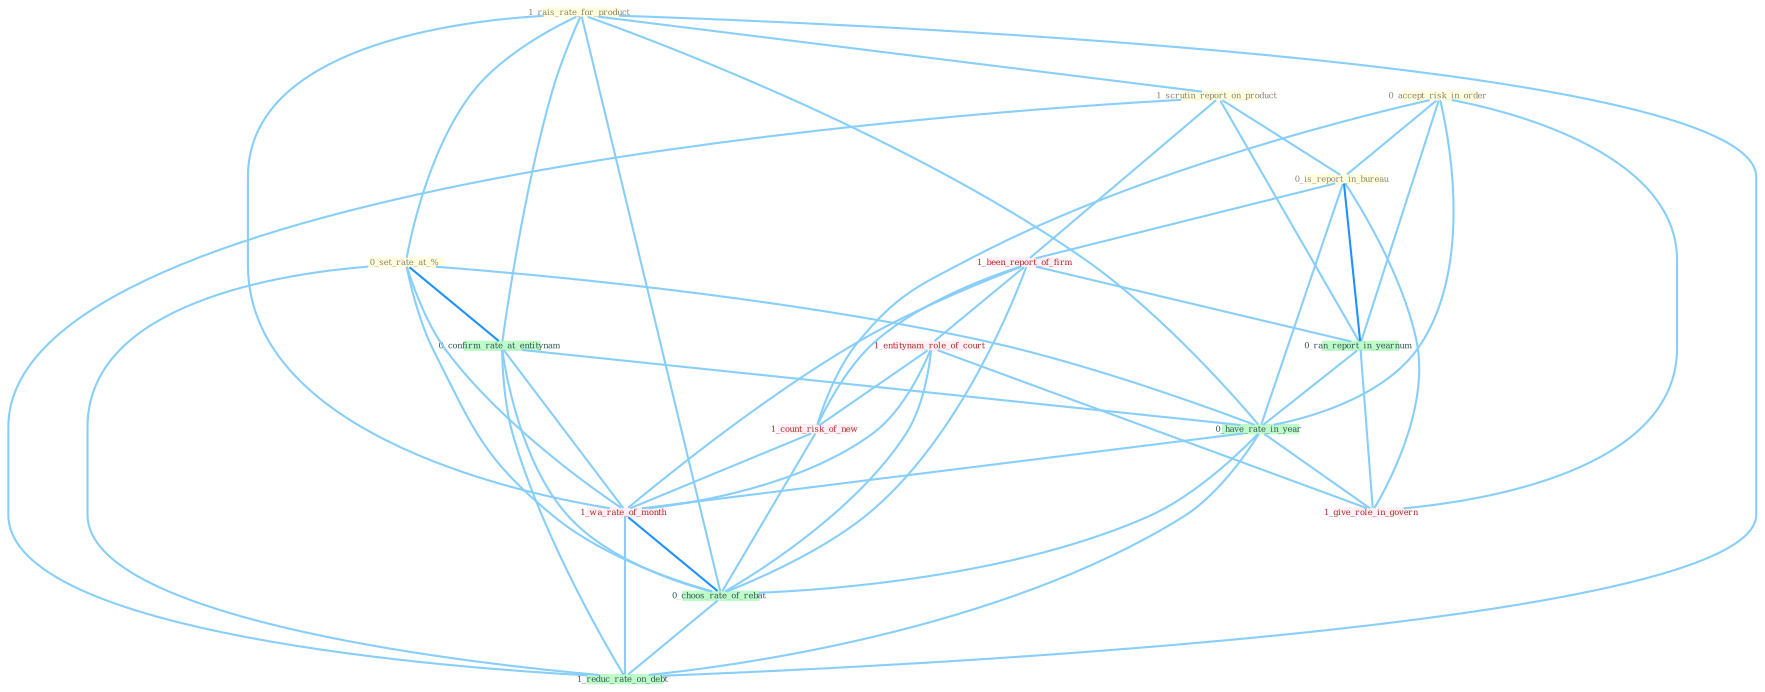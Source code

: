 Graph G{ 
    node
    [shape=polygon,style=filled,width=.5,height=.06,color="#BDFCC9",fixedsize=true,fontsize=4,
    fontcolor="#2f4f4f"];
    {node
    [color="#ffffe0", fontcolor="#8b7d6b"] "1_rais_rate_for_product " "1_scrutin_report_on_product " "0_accept_risk_in_order " "0_is_report_in_bureau " "0_set_rate_at_% "}
{node [color="#fff0f5", fontcolor="#b22222"] "1_been_report_of_firm " "1_entitynam_role_of_court " "1_count_risk_of_new " "1_wa_rate_of_month " "1_give_role_in_govern "}
edge [color="#B0E2FF"];

	"1_rais_rate_for_product " -- "1_scrutin_report_on_product " [w="1", color="#87cefa" ];
	"1_rais_rate_for_product " -- "0_set_rate_at_% " [w="1", color="#87cefa" ];
	"1_rais_rate_for_product " -- "0_confirm_rate_at_entitynam " [w="1", color="#87cefa" ];
	"1_rais_rate_for_product " -- "0_have_rate_in_year " [w="1", color="#87cefa" ];
	"1_rais_rate_for_product " -- "1_wa_rate_of_month " [w="1", color="#87cefa" ];
	"1_rais_rate_for_product " -- "0_choos_rate_of_rebat " [w="1", color="#87cefa" ];
	"1_rais_rate_for_product " -- "1_reduc_rate_on_debt " [w="1", color="#87cefa" ];
	"1_scrutin_report_on_product " -- "0_is_report_in_bureau " [w="1", color="#87cefa" ];
	"1_scrutin_report_on_product " -- "1_been_report_of_firm " [w="1", color="#87cefa" ];
	"1_scrutin_report_on_product " -- "0_ran_report_in_yearnum " [w="1", color="#87cefa" ];
	"1_scrutin_report_on_product " -- "1_reduc_rate_on_debt " [w="1", color="#87cefa" ];
	"0_accept_risk_in_order " -- "0_is_report_in_bureau " [w="1", color="#87cefa" ];
	"0_accept_risk_in_order " -- "0_ran_report_in_yearnum " [w="1", color="#87cefa" ];
	"0_accept_risk_in_order " -- "1_count_risk_of_new " [w="1", color="#87cefa" ];
	"0_accept_risk_in_order " -- "0_have_rate_in_year " [w="1", color="#87cefa" ];
	"0_accept_risk_in_order " -- "1_give_role_in_govern " [w="1", color="#87cefa" ];
	"0_is_report_in_bureau " -- "1_been_report_of_firm " [w="1", color="#87cefa" ];
	"0_is_report_in_bureau " -- "0_ran_report_in_yearnum " [w="2", color="#1e90ff" , len=0.8];
	"0_is_report_in_bureau " -- "0_have_rate_in_year " [w="1", color="#87cefa" ];
	"0_is_report_in_bureau " -- "1_give_role_in_govern " [w="1", color="#87cefa" ];
	"0_set_rate_at_% " -- "0_confirm_rate_at_entitynam " [w="2", color="#1e90ff" , len=0.8];
	"0_set_rate_at_% " -- "0_have_rate_in_year " [w="1", color="#87cefa" ];
	"0_set_rate_at_% " -- "1_wa_rate_of_month " [w="1", color="#87cefa" ];
	"0_set_rate_at_% " -- "0_choos_rate_of_rebat " [w="1", color="#87cefa" ];
	"0_set_rate_at_% " -- "1_reduc_rate_on_debt " [w="1", color="#87cefa" ];
	"1_been_report_of_firm " -- "1_entitynam_role_of_court " [w="1", color="#87cefa" ];
	"1_been_report_of_firm " -- "0_ran_report_in_yearnum " [w="1", color="#87cefa" ];
	"1_been_report_of_firm " -- "1_count_risk_of_new " [w="1", color="#87cefa" ];
	"1_been_report_of_firm " -- "1_wa_rate_of_month " [w="1", color="#87cefa" ];
	"1_been_report_of_firm " -- "0_choos_rate_of_rebat " [w="1", color="#87cefa" ];
	"1_entitynam_role_of_court " -- "1_count_risk_of_new " [w="1", color="#87cefa" ];
	"1_entitynam_role_of_court " -- "1_wa_rate_of_month " [w="1", color="#87cefa" ];
	"1_entitynam_role_of_court " -- "0_choos_rate_of_rebat " [w="1", color="#87cefa" ];
	"1_entitynam_role_of_court " -- "1_give_role_in_govern " [w="1", color="#87cefa" ];
	"0_ran_report_in_yearnum " -- "0_have_rate_in_year " [w="1", color="#87cefa" ];
	"0_ran_report_in_yearnum " -- "1_give_role_in_govern " [w="1", color="#87cefa" ];
	"1_count_risk_of_new " -- "1_wa_rate_of_month " [w="1", color="#87cefa" ];
	"1_count_risk_of_new " -- "0_choos_rate_of_rebat " [w="1", color="#87cefa" ];
	"0_confirm_rate_at_entitynam " -- "0_have_rate_in_year " [w="1", color="#87cefa" ];
	"0_confirm_rate_at_entitynam " -- "1_wa_rate_of_month " [w="1", color="#87cefa" ];
	"0_confirm_rate_at_entitynam " -- "0_choos_rate_of_rebat " [w="1", color="#87cefa" ];
	"0_confirm_rate_at_entitynam " -- "1_reduc_rate_on_debt " [w="1", color="#87cefa" ];
	"0_have_rate_in_year " -- "1_wa_rate_of_month " [w="1", color="#87cefa" ];
	"0_have_rate_in_year " -- "0_choos_rate_of_rebat " [w="1", color="#87cefa" ];
	"0_have_rate_in_year " -- "1_reduc_rate_on_debt " [w="1", color="#87cefa" ];
	"0_have_rate_in_year " -- "1_give_role_in_govern " [w="1", color="#87cefa" ];
	"1_wa_rate_of_month " -- "0_choos_rate_of_rebat " [w="2", color="#1e90ff" , len=0.8];
	"1_wa_rate_of_month " -- "1_reduc_rate_on_debt " [w="1", color="#87cefa" ];
	"0_choos_rate_of_rebat " -- "1_reduc_rate_on_debt " [w="1", color="#87cefa" ];
}